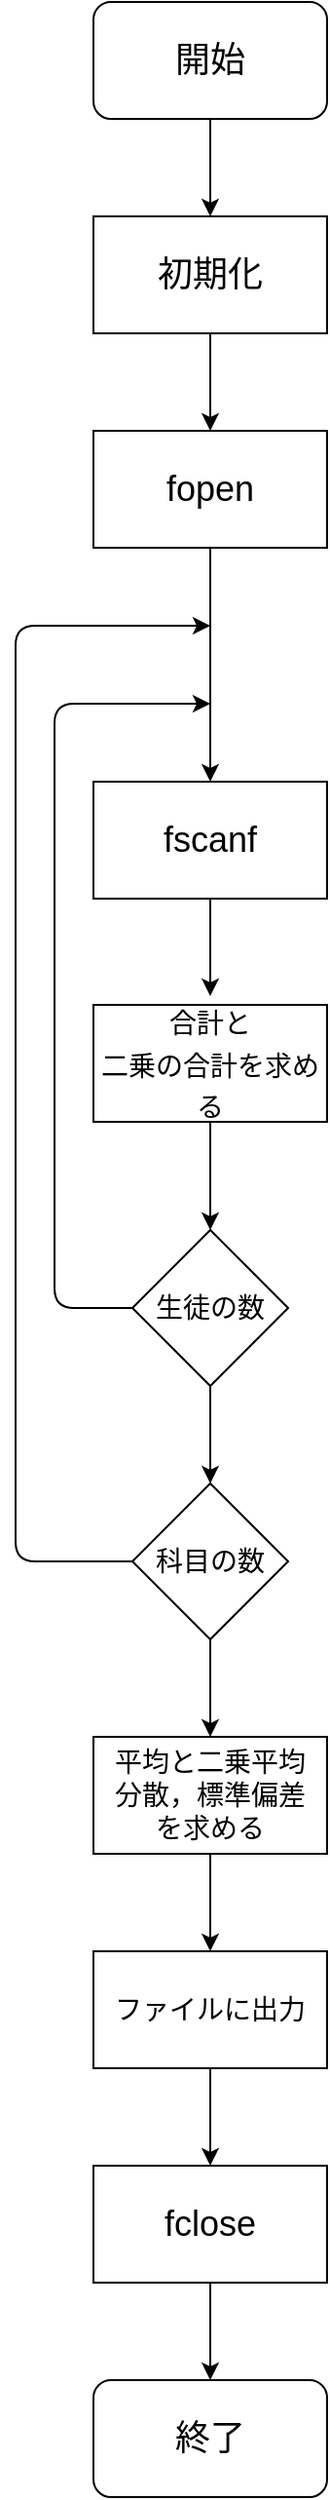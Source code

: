 <mxfile>
    <diagram id="t97jCLCTWrLr1Wu87Flo" name="ページ1">
        <mxGraphModel dx="554" dy="581" grid="1" gridSize="10" guides="1" tooltips="1" connect="1" arrows="1" fold="1" page="1" pageScale="1" pageWidth="827" pageHeight="1169" math="0" shadow="0">
            <root>
                <mxCell id="0"/>
                <mxCell id="1" parent="0"/>
                <mxCell id="2" style="edgeStyle=none;html=1;exitX=0.5;exitY=1;exitDx=0;exitDy=0;entryX=0.5;entryY=0;entryDx=0;entryDy=0;fontSize=14;" parent="1" source="3" target="5" edge="1">
                    <mxGeometry relative="1" as="geometry"/>
                </mxCell>
                <mxCell id="3" value="&lt;font style=&quot;font-size: 18px;&quot;&gt;開始&lt;/font&gt;" style="rounded=1;whiteSpace=wrap;html=1;" parent="1" vertex="1">
                    <mxGeometry x="120" y="40" width="120" height="60" as="geometry"/>
                </mxCell>
                <mxCell id="4" style="edgeStyle=none;html=1;exitX=0.5;exitY=1;exitDx=0;exitDy=0;entryX=0.5;entryY=0;entryDx=0;entryDy=0;fontSize=14;" parent="1" source="5" target="7" edge="1">
                    <mxGeometry relative="1" as="geometry"/>
                </mxCell>
                <mxCell id="5" value="初期化" style="rounded=0;whiteSpace=wrap;html=1;fontSize=18;" parent="1" vertex="1">
                    <mxGeometry x="120" y="150" width="120" height="60" as="geometry"/>
                </mxCell>
                <mxCell id="6" style="edgeStyle=none;html=1;exitX=0.5;exitY=1;exitDx=0;exitDy=0;entryX=0.5;entryY=0;entryDx=0;entryDy=0;fontSize=14;" parent="1" source="7" target="9" edge="1">
                    <mxGeometry relative="1" as="geometry"/>
                </mxCell>
                <mxCell id="7" value="fopen" style="rounded=0;whiteSpace=wrap;html=1;fontSize=18;" parent="1" vertex="1">
                    <mxGeometry x="120" y="260" width="120" height="60" as="geometry"/>
                </mxCell>
                <mxCell id="18" style="edgeStyle=none;html=1;exitX=0.5;exitY=1;exitDx=0;exitDy=0;" parent="1" source="9" edge="1">
                    <mxGeometry relative="1" as="geometry">
                        <mxPoint x="180" y="550" as="targetPoint"/>
                    </mxGeometry>
                </mxCell>
                <mxCell id="9" value="fscanf" style="rounded=0;whiteSpace=wrap;html=1;fontSize=18;" parent="1" vertex="1">
                    <mxGeometry x="120" y="440" width="120" height="60" as="geometry"/>
                </mxCell>
                <mxCell id="10" style="edgeStyle=none;html=1;exitX=0.5;exitY=1;exitDx=0;exitDy=0;entryX=0.5;entryY=0;entryDx=0;entryDy=0;fontSize=14;" parent="1" source="12" edge="1">
                    <mxGeometry relative="1" as="geometry">
                        <mxPoint x="180" y="930" as="targetPoint"/>
                    </mxGeometry>
                </mxCell>
                <mxCell id="11" style="edgeStyle=none;html=1;exitX=0;exitY=0.5;exitDx=0;exitDy=0;fontSize=14;" parent="1" source="12" edge="1">
                    <mxGeometry relative="1" as="geometry">
                        <Array as="points">
                            <mxPoint x="80" y="840"/>
                            <mxPoint x="80" y="690"/>
                            <mxPoint x="80" y="530"/>
                            <mxPoint x="80" y="360"/>
                        </Array>
                        <mxPoint x="180" y="360" as="targetPoint"/>
                    </mxGeometry>
                </mxCell>
                <mxCell id="12" value="科目の数" style="rhombus;whiteSpace=wrap;html=1;fontSize=14;" parent="1" vertex="1">
                    <mxGeometry x="140" y="800" width="80" height="80" as="geometry"/>
                </mxCell>
                <mxCell id="19" style="edgeStyle=none;html=1;exitX=0.5;exitY=1;exitDx=0;exitDy=0;entryX=0.5;entryY=0;entryDx=0;entryDy=0;" parent="1" source="13" target="16" edge="1">
                    <mxGeometry relative="1" as="geometry"/>
                </mxCell>
                <mxCell id="13" value="&lt;font style=&quot;font-size: 14px;&quot;&gt;合計と&lt;br&gt;二乗の合計を求める&lt;/font&gt;" style="rounded=0;whiteSpace=wrap;html=1;fontSize=18;" parent="1" vertex="1">
                    <mxGeometry x="120" y="554.5" width="120" height="60" as="geometry"/>
                </mxCell>
                <mxCell id="15" style="edgeStyle=none;html=1;exitX=0.5;exitY=1;exitDx=0;exitDy=0;entryX=0.5;entryY=0;entryDx=0;entryDy=0;fontSize=14;" parent="1" source="16" edge="1">
                    <mxGeometry relative="1" as="geometry">
                        <mxPoint x="180" y="800" as="targetPoint"/>
                    </mxGeometry>
                </mxCell>
                <mxCell id="17" style="edgeStyle=none;html=1;exitX=0;exitY=0.5;exitDx=0;exitDy=0;" parent="1" source="16" edge="1">
                    <mxGeometry relative="1" as="geometry">
                        <mxPoint x="180" y="400" as="targetPoint"/>
                        <Array as="points">
                            <mxPoint x="100" y="710"/>
                            <mxPoint x="100" y="400"/>
                        </Array>
                    </mxGeometry>
                </mxCell>
                <mxCell id="16" value="生徒の数" style="rhombus;whiteSpace=wrap;html=1;fontSize=14;" parent="1" vertex="1">
                    <mxGeometry x="140" y="670" width="80" height="80" as="geometry"/>
                </mxCell>
                <mxCell id="20" style="edgeStyle=none;html=1;exitX=0.5;exitY=1;exitDx=0;exitDy=0;entryX=0.5;entryY=0;entryDx=0;entryDy=0;fontSize=14;" edge="1" parent="1" source="21">
                    <mxGeometry relative="1" as="geometry">
                        <mxPoint x="180" y="1040" as="targetPoint"/>
                    </mxGeometry>
                </mxCell>
                <mxCell id="21" value="平均と二乗平均&lt;br&gt;分散，標準偏差&lt;br&gt;を求める" style="rounded=0;whiteSpace=wrap;html=1;fontSize=14;" vertex="1" parent="1">
                    <mxGeometry x="120" y="930" width="120" height="60" as="geometry"/>
                </mxCell>
                <mxCell id="22" style="edgeStyle=none;html=1;exitX=0.5;exitY=1;exitDx=0;exitDy=0;entryX=0.5;entryY=0;entryDx=0;entryDy=0;fontSize=14;" edge="1" parent="1" source="23" target="25">
                    <mxGeometry relative="1" as="geometry"/>
                </mxCell>
                <mxCell id="23" value="ファイルに出力" style="rounded=0;whiteSpace=wrap;html=1;fontSize=14;" vertex="1" parent="1">
                    <mxGeometry x="120" y="1040" width="120" height="60" as="geometry"/>
                </mxCell>
                <mxCell id="24" style="edgeStyle=none;html=1;exitX=0.5;exitY=1;exitDx=0;exitDy=0;entryX=0.5;entryY=0;entryDx=0;entryDy=0;fontSize=18;" edge="1" parent="1" source="25" target="26">
                    <mxGeometry relative="1" as="geometry"/>
                </mxCell>
                <mxCell id="25" value="fclose" style="rounded=0;whiteSpace=wrap;html=1;fontSize=18;" vertex="1" parent="1">
                    <mxGeometry x="120" y="1150" width="120" height="60" as="geometry"/>
                </mxCell>
                <mxCell id="26" value="&lt;font style=&quot;font-size: 18px;&quot;&gt;終了&lt;/font&gt;" style="rounded=1;whiteSpace=wrap;html=1;" vertex="1" parent="1">
                    <mxGeometry x="120" y="1260" width="120" height="60" as="geometry"/>
                </mxCell>
            </root>
        </mxGraphModel>
    </diagram>
</mxfile>